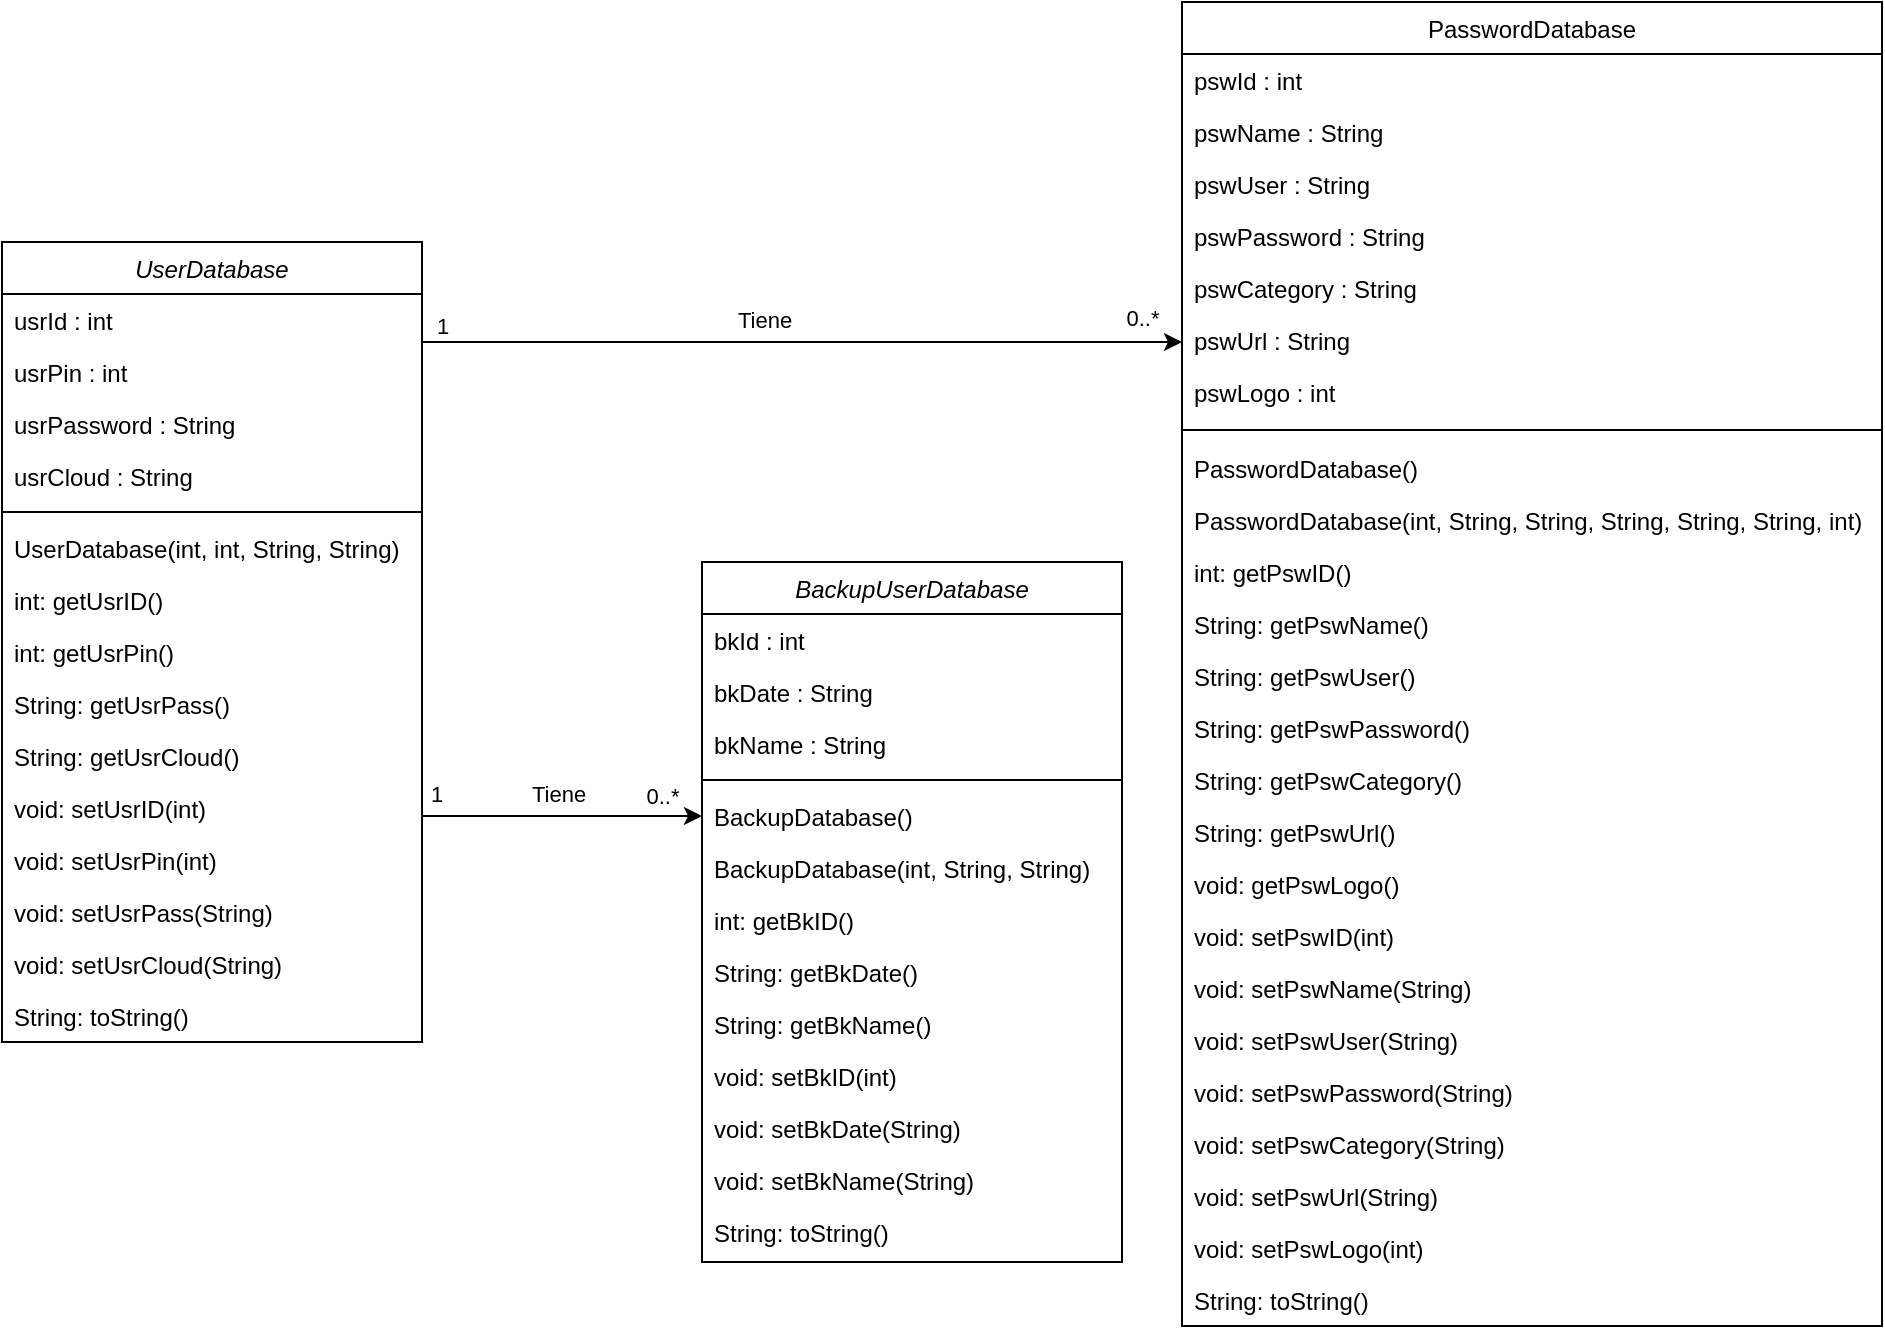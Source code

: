 <mxfile version="14.6.1" type="device"><diagram id="C5RBs43oDa-KdzZeNtuy" name="Page-1"><mxGraphModel dx="1422" dy="752" grid="1" gridSize="10" guides="1" tooltips="1" connect="1" arrows="1" fold="1" page="1" pageScale="1" pageWidth="827" pageHeight="1169" math="0" shadow="0"><root><mxCell id="WIyWlLk6GJQsqaUBKTNV-0"/><mxCell id="WIyWlLk6GJQsqaUBKTNV-1" parent="WIyWlLk6GJQsqaUBKTNV-0"/><mxCell id="zkfFHV4jXpPFQw0GAbJ--0" value="UserDatabase" style="swimlane;fontStyle=2;align=center;verticalAlign=top;childLayout=stackLayout;horizontal=1;startSize=26;horizontalStack=0;resizeParent=1;resizeLast=0;collapsible=1;marginBottom=0;rounded=0;shadow=0;strokeWidth=1;" parent="WIyWlLk6GJQsqaUBKTNV-1" vertex="1"><mxGeometry x="80" y="130" width="210" height="400" as="geometry"><mxRectangle x="230" y="140" width="160" height="26" as="alternateBounds"/></mxGeometry></mxCell><mxCell id="zkfFHV4jXpPFQw0GAbJ--1" value="usrId : int" style="text;align=left;verticalAlign=top;spacingLeft=4;spacingRight=4;overflow=hidden;rotatable=0;points=[[0,0.5],[1,0.5]];portConstraint=eastwest;" parent="zkfFHV4jXpPFQw0GAbJ--0" vertex="1"><mxGeometry y="26" width="210" height="26" as="geometry"/></mxCell><mxCell id="zkfFHV4jXpPFQw0GAbJ--2" value="usrPin : int" style="text;align=left;verticalAlign=top;spacingLeft=4;spacingRight=4;overflow=hidden;rotatable=0;points=[[0,0.5],[1,0.5]];portConstraint=eastwest;rounded=0;shadow=0;html=0;" parent="zkfFHV4jXpPFQw0GAbJ--0" vertex="1"><mxGeometry y="52" width="210" height="26" as="geometry"/></mxCell><mxCell id="zkfFHV4jXpPFQw0GAbJ--3" value="usrPassword : String" style="text;align=left;verticalAlign=top;spacingLeft=4;spacingRight=4;overflow=hidden;rotatable=0;points=[[0,0.5],[1,0.5]];portConstraint=eastwest;rounded=0;shadow=0;html=0;" parent="zkfFHV4jXpPFQw0GAbJ--0" vertex="1"><mxGeometry y="78" width="210" height="26" as="geometry"/></mxCell><mxCell id="3Ne54DzOua5Hqt9bCGEU-0" value="usrCloud : String" style="text;align=left;verticalAlign=top;spacingLeft=4;spacingRight=4;overflow=hidden;rotatable=0;points=[[0,0.5],[1,0.5]];portConstraint=eastwest;rounded=0;shadow=0;html=0;" parent="zkfFHV4jXpPFQw0GAbJ--0" vertex="1"><mxGeometry y="104" width="210" height="26" as="geometry"/></mxCell><mxCell id="zkfFHV4jXpPFQw0GAbJ--4" value="" style="line;html=1;strokeWidth=1;align=left;verticalAlign=middle;spacingTop=-1;spacingLeft=3;spacingRight=3;rotatable=0;labelPosition=right;points=[];portConstraint=eastwest;" parent="zkfFHV4jXpPFQw0GAbJ--0" vertex="1"><mxGeometry y="130" width="210" height="10" as="geometry"/></mxCell><mxCell id="zkfFHV4jXpPFQw0GAbJ--5" value="UserDatabase(int, int, String, String)" style="text;align=left;verticalAlign=top;spacingLeft=4;spacingRight=4;overflow=hidden;rotatable=0;points=[[0,0.5],[1,0.5]];portConstraint=eastwest;" parent="zkfFHV4jXpPFQw0GAbJ--0" vertex="1"><mxGeometry y="140" width="210" height="26" as="geometry"/></mxCell><mxCell id="3Ne54DzOua5Hqt9bCGEU-2" value="int: getUsrID()" style="text;align=left;verticalAlign=top;spacingLeft=4;spacingRight=4;overflow=hidden;rotatable=0;points=[[0,0.5],[1,0.5]];portConstraint=eastwest;rounded=0;shadow=0;html=0;" parent="zkfFHV4jXpPFQw0GAbJ--0" vertex="1"><mxGeometry y="166" width="210" height="26" as="geometry"/></mxCell><mxCell id="3Ne54DzOua5Hqt9bCGEU-3" value="int: getUsrPin()" style="text;align=left;verticalAlign=top;spacingLeft=4;spacingRight=4;overflow=hidden;rotatable=0;points=[[0,0.5],[1,0.5]];portConstraint=eastwest;rounded=0;shadow=0;html=0;" parent="zkfFHV4jXpPFQw0GAbJ--0" vertex="1"><mxGeometry y="192" width="210" height="26" as="geometry"/></mxCell><mxCell id="3Ne54DzOua5Hqt9bCGEU-4" value="String: getUsrPass()" style="text;align=left;verticalAlign=top;spacingLeft=4;spacingRight=4;overflow=hidden;rotatable=0;points=[[0,0.5],[1,0.5]];portConstraint=eastwest;rounded=0;shadow=0;html=0;" parent="zkfFHV4jXpPFQw0GAbJ--0" vertex="1"><mxGeometry y="218" width="210" height="26" as="geometry"/></mxCell><mxCell id="3Ne54DzOua5Hqt9bCGEU-5" value="String: getUsrCloud()" style="text;align=left;verticalAlign=top;spacingLeft=4;spacingRight=4;overflow=hidden;rotatable=0;points=[[0,0.5],[1,0.5]];portConstraint=eastwest;rounded=0;shadow=0;html=0;" parent="zkfFHV4jXpPFQw0GAbJ--0" vertex="1"><mxGeometry y="244" width="210" height="26" as="geometry"/></mxCell><mxCell id="3Ne54DzOua5Hqt9bCGEU-11" value="void: setUsrID(int)" style="text;align=left;verticalAlign=top;spacingLeft=4;spacingRight=4;overflow=hidden;rotatable=0;points=[[0,0.5],[1,0.5]];portConstraint=eastwest;rounded=0;shadow=0;html=0;" parent="zkfFHV4jXpPFQw0GAbJ--0" vertex="1"><mxGeometry y="270" width="210" height="26" as="geometry"/></mxCell><mxCell id="3Ne54DzOua5Hqt9bCGEU-12" value="void: setUsrPin(int)" style="text;align=left;verticalAlign=top;spacingLeft=4;spacingRight=4;overflow=hidden;rotatable=0;points=[[0,0.5],[1,0.5]];portConstraint=eastwest;rounded=0;shadow=0;html=0;" parent="zkfFHV4jXpPFQw0GAbJ--0" vertex="1"><mxGeometry y="296" width="210" height="26" as="geometry"/></mxCell><mxCell id="3Ne54DzOua5Hqt9bCGEU-13" value="void: setUsrPass(String)" style="text;align=left;verticalAlign=top;spacingLeft=4;spacingRight=4;overflow=hidden;rotatable=0;points=[[0,0.5],[1,0.5]];portConstraint=eastwest;rounded=0;shadow=0;html=0;" parent="zkfFHV4jXpPFQw0GAbJ--0" vertex="1"><mxGeometry y="322" width="210" height="26" as="geometry"/></mxCell><mxCell id="3Ne54DzOua5Hqt9bCGEU-14" value="void: setUsrCloud(String)" style="text;align=left;verticalAlign=top;spacingLeft=4;spacingRight=4;overflow=hidden;rotatable=0;points=[[0,0.5],[1,0.5]];portConstraint=eastwest;rounded=0;shadow=0;html=0;" parent="zkfFHV4jXpPFQw0GAbJ--0" vertex="1"><mxGeometry y="348" width="210" height="26" as="geometry"/></mxCell><mxCell id="3Ne54DzOua5Hqt9bCGEU-15" value="String: toString()" style="text;align=left;verticalAlign=top;spacingLeft=4;spacingRight=4;overflow=hidden;rotatable=0;points=[[0,0.5],[1,0.5]];portConstraint=eastwest;rounded=0;shadow=0;html=0;" parent="zkfFHV4jXpPFQw0GAbJ--0" vertex="1"><mxGeometry y="374" width="210" height="26" as="geometry"/></mxCell><mxCell id="zkfFHV4jXpPFQw0GAbJ--17" value="PasswordDatabase" style="swimlane;fontStyle=0;align=center;verticalAlign=top;childLayout=stackLayout;horizontal=1;startSize=26;horizontalStack=0;resizeParent=1;resizeLast=0;collapsible=1;marginBottom=0;rounded=0;shadow=0;strokeWidth=1;" parent="WIyWlLk6GJQsqaUBKTNV-1" vertex="1"><mxGeometry x="670" y="10" width="350" height="662" as="geometry"><mxRectangle x="550" y="140" width="160" height="26" as="alternateBounds"/></mxGeometry></mxCell><mxCell id="zkfFHV4jXpPFQw0GAbJ--18" value="pswId : int" style="text;align=left;verticalAlign=top;spacingLeft=4;spacingRight=4;overflow=hidden;rotatable=0;points=[[0,0.5],[1,0.5]];portConstraint=eastwest;" parent="zkfFHV4jXpPFQw0GAbJ--17" vertex="1"><mxGeometry y="26" width="350" height="26" as="geometry"/></mxCell><mxCell id="zkfFHV4jXpPFQw0GAbJ--19" value="pswName : String" style="text;align=left;verticalAlign=top;spacingLeft=4;spacingRight=4;overflow=hidden;rotatable=0;points=[[0,0.5],[1,0.5]];portConstraint=eastwest;rounded=0;shadow=0;html=0;" parent="zkfFHV4jXpPFQw0GAbJ--17" vertex="1"><mxGeometry y="52" width="350" height="26" as="geometry"/></mxCell><mxCell id="zkfFHV4jXpPFQw0GAbJ--20" value="pswUser : String" style="text;align=left;verticalAlign=top;spacingLeft=4;spacingRight=4;overflow=hidden;rotatable=0;points=[[0,0.5],[1,0.5]];portConstraint=eastwest;rounded=0;shadow=0;html=0;" parent="zkfFHV4jXpPFQw0GAbJ--17" vertex="1"><mxGeometry y="78" width="350" height="26" as="geometry"/></mxCell><mxCell id="zkfFHV4jXpPFQw0GAbJ--21" value="pswPassword : String" style="text;align=left;verticalAlign=top;spacingLeft=4;spacingRight=4;overflow=hidden;rotatable=0;points=[[0,0.5],[1,0.5]];portConstraint=eastwest;rounded=0;shadow=0;html=0;" parent="zkfFHV4jXpPFQw0GAbJ--17" vertex="1"><mxGeometry y="104" width="350" height="26" as="geometry"/></mxCell><mxCell id="zkfFHV4jXpPFQw0GAbJ--22" value="pswCategory : String" style="text;align=left;verticalAlign=top;spacingLeft=4;spacingRight=4;overflow=hidden;rotatable=0;points=[[0,0.5],[1,0.5]];portConstraint=eastwest;rounded=0;shadow=0;html=0;" parent="zkfFHV4jXpPFQw0GAbJ--17" vertex="1"><mxGeometry y="130" width="350" height="26" as="geometry"/></mxCell><mxCell id="3Ne54DzOua5Hqt9bCGEU-16" value="pswUrl : String" style="text;align=left;verticalAlign=top;spacingLeft=4;spacingRight=4;overflow=hidden;rotatable=0;points=[[0,0.5],[1,0.5]];portConstraint=eastwest;rounded=0;shadow=0;html=0;" parent="zkfFHV4jXpPFQw0GAbJ--17" vertex="1"><mxGeometry y="156" width="350" height="26" as="geometry"/></mxCell><mxCell id="3Ne54DzOua5Hqt9bCGEU-17" value="pswLogo : int" style="text;align=left;verticalAlign=top;spacingLeft=4;spacingRight=4;overflow=hidden;rotatable=0;points=[[0,0.5],[1,0.5]];portConstraint=eastwest;rounded=0;shadow=0;html=0;" parent="zkfFHV4jXpPFQw0GAbJ--17" vertex="1"><mxGeometry y="182" width="350" height="26" as="geometry"/></mxCell><mxCell id="zkfFHV4jXpPFQw0GAbJ--23" value="" style="line;html=1;strokeWidth=1;align=left;verticalAlign=middle;spacingTop=-1;spacingLeft=3;spacingRight=3;rotatable=0;labelPosition=right;points=[];portConstraint=eastwest;" parent="zkfFHV4jXpPFQw0GAbJ--17" vertex="1"><mxGeometry y="208" width="350" height="12" as="geometry"/></mxCell><mxCell id="zkfFHV4jXpPFQw0GAbJ--24" value="PasswordDatabase()" style="text;align=left;verticalAlign=top;spacingLeft=4;spacingRight=4;overflow=hidden;rotatable=0;points=[[0,0.5],[1,0.5]];portConstraint=eastwest;" parent="zkfFHV4jXpPFQw0GAbJ--17" vertex="1"><mxGeometry y="220" width="350" height="26" as="geometry"/></mxCell><mxCell id="zkfFHV4jXpPFQw0GAbJ--25" value="PasswordDatabase(int, String, String, String, String, String, int)" style="text;align=left;verticalAlign=top;spacingLeft=4;spacingRight=4;overflow=hidden;rotatable=0;points=[[0,0.5],[1,0.5]];portConstraint=eastwest;" parent="zkfFHV4jXpPFQw0GAbJ--17" vertex="1"><mxGeometry y="246" width="350" height="26" as="geometry"/></mxCell><mxCell id="3Ne54DzOua5Hqt9bCGEU-18" value="int: getPswID()" style="text;align=left;verticalAlign=top;spacingLeft=4;spacingRight=4;overflow=hidden;rotatable=0;points=[[0,0.5],[1,0.5]];portConstraint=eastwest;" parent="zkfFHV4jXpPFQw0GAbJ--17" vertex="1"><mxGeometry y="272" width="350" height="26" as="geometry"/></mxCell><mxCell id="3Ne54DzOua5Hqt9bCGEU-19" value="String: getPswName()" style="text;align=left;verticalAlign=top;spacingLeft=4;spacingRight=4;overflow=hidden;rotatable=0;points=[[0,0.5],[1,0.5]];portConstraint=eastwest;" parent="zkfFHV4jXpPFQw0GAbJ--17" vertex="1"><mxGeometry y="298" width="350" height="26" as="geometry"/></mxCell><mxCell id="3Ne54DzOua5Hqt9bCGEU-20" value="String: getPswUser()" style="text;align=left;verticalAlign=top;spacingLeft=4;spacingRight=4;overflow=hidden;rotatable=0;points=[[0,0.5],[1,0.5]];portConstraint=eastwest;" parent="zkfFHV4jXpPFQw0GAbJ--17" vertex="1"><mxGeometry y="324" width="350" height="26" as="geometry"/></mxCell><mxCell id="3Ne54DzOua5Hqt9bCGEU-21" value="String: getPswPassword()" style="text;align=left;verticalAlign=top;spacingLeft=4;spacingRight=4;overflow=hidden;rotatable=0;points=[[0,0.5],[1,0.5]];portConstraint=eastwest;" parent="zkfFHV4jXpPFQw0GAbJ--17" vertex="1"><mxGeometry y="350" width="350" height="26" as="geometry"/></mxCell><mxCell id="3Ne54DzOua5Hqt9bCGEU-22" value="String: getPswCategory()" style="text;align=left;verticalAlign=top;spacingLeft=4;spacingRight=4;overflow=hidden;rotatable=0;points=[[0,0.5],[1,0.5]];portConstraint=eastwest;" parent="zkfFHV4jXpPFQw0GAbJ--17" vertex="1"><mxGeometry y="376" width="350" height="26" as="geometry"/></mxCell><mxCell id="3Ne54DzOua5Hqt9bCGEU-24" value="String: getPswUrl()" style="text;align=left;verticalAlign=top;spacingLeft=4;spacingRight=4;overflow=hidden;rotatable=0;points=[[0,0.5],[1,0.5]];portConstraint=eastwest;" parent="zkfFHV4jXpPFQw0GAbJ--17" vertex="1"><mxGeometry y="402" width="350" height="26" as="geometry"/></mxCell><mxCell id="3Ne54DzOua5Hqt9bCGEU-23" value="void: getPswLogo()" style="text;align=left;verticalAlign=top;spacingLeft=4;spacingRight=4;overflow=hidden;rotatable=0;points=[[0,0.5],[1,0.5]];portConstraint=eastwest;" parent="zkfFHV4jXpPFQw0GAbJ--17" vertex="1"><mxGeometry y="428" width="350" height="26" as="geometry"/></mxCell><mxCell id="3Ne54DzOua5Hqt9bCGEU-25" value="void: setPswID(int)" style="text;align=left;verticalAlign=top;spacingLeft=4;spacingRight=4;overflow=hidden;rotatable=0;points=[[0,0.5],[1,0.5]];portConstraint=eastwest;" parent="zkfFHV4jXpPFQw0GAbJ--17" vertex="1"><mxGeometry y="454" width="350" height="26" as="geometry"/></mxCell><mxCell id="3Ne54DzOua5Hqt9bCGEU-26" value="void: setPswName(String)" style="text;align=left;verticalAlign=top;spacingLeft=4;spacingRight=4;overflow=hidden;rotatable=0;points=[[0,0.5],[1,0.5]];portConstraint=eastwest;" parent="zkfFHV4jXpPFQw0GAbJ--17" vertex="1"><mxGeometry y="480" width="350" height="26" as="geometry"/></mxCell><mxCell id="3Ne54DzOua5Hqt9bCGEU-27" value="void: setPswUser(String)" style="text;align=left;verticalAlign=top;spacingLeft=4;spacingRight=4;overflow=hidden;rotatable=0;points=[[0,0.5],[1,0.5]];portConstraint=eastwest;" parent="zkfFHV4jXpPFQw0GAbJ--17" vertex="1"><mxGeometry y="506" width="350" height="26" as="geometry"/></mxCell><mxCell id="3Ne54DzOua5Hqt9bCGEU-28" value="void: setPswPassword(String)" style="text;align=left;verticalAlign=top;spacingLeft=4;spacingRight=4;overflow=hidden;rotatable=0;points=[[0,0.5],[1,0.5]];portConstraint=eastwest;" parent="zkfFHV4jXpPFQw0GAbJ--17" vertex="1"><mxGeometry y="532" width="350" height="26" as="geometry"/></mxCell><mxCell id="3Ne54DzOua5Hqt9bCGEU-29" value="void: setPswCategory(String)" style="text;align=left;verticalAlign=top;spacingLeft=4;spacingRight=4;overflow=hidden;rotatable=0;points=[[0,0.5],[1,0.5]];portConstraint=eastwest;" parent="zkfFHV4jXpPFQw0GAbJ--17" vertex="1"><mxGeometry y="558" width="350" height="26" as="geometry"/></mxCell><mxCell id="3Ne54DzOua5Hqt9bCGEU-30" value="void: setPswUrl(String)" style="text;align=left;verticalAlign=top;spacingLeft=4;spacingRight=4;overflow=hidden;rotatable=0;points=[[0,0.5],[1,0.5]];portConstraint=eastwest;" parent="zkfFHV4jXpPFQw0GAbJ--17" vertex="1"><mxGeometry y="584" width="350" height="26" as="geometry"/></mxCell><mxCell id="3Ne54DzOua5Hqt9bCGEU-31" value="void: setPswLogo(int)" style="text;align=left;verticalAlign=top;spacingLeft=4;spacingRight=4;overflow=hidden;rotatable=0;points=[[0,0.5],[1,0.5]];portConstraint=eastwest;" parent="zkfFHV4jXpPFQw0GAbJ--17" vertex="1"><mxGeometry y="610" width="350" height="26" as="geometry"/></mxCell><mxCell id="3Ne54DzOua5Hqt9bCGEU-32" value="String: toString()" style="text;align=left;verticalAlign=top;spacingLeft=4;spacingRight=4;overflow=hidden;rotatable=0;points=[[0,0.5],[1,0.5]];portConstraint=eastwest;" parent="zkfFHV4jXpPFQw0GAbJ--17" vertex="1"><mxGeometry y="636" width="350" height="26" as="geometry"/></mxCell><mxCell id="3Ne54DzOua5Hqt9bCGEU-33" value="BackupUserDatabase" style="swimlane;fontStyle=2;align=center;verticalAlign=top;childLayout=stackLayout;horizontal=1;startSize=26;horizontalStack=0;resizeParent=1;resizeLast=0;collapsible=1;marginBottom=0;rounded=0;shadow=0;strokeWidth=1;" parent="WIyWlLk6GJQsqaUBKTNV-1" vertex="1"><mxGeometry x="430" y="290" width="210" height="350" as="geometry"><mxRectangle x="230" y="140" width="160" height="26" as="alternateBounds"/></mxGeometry></mxCell><mxCell id="3Ne54DzOua5Hqt9bCGEU-34" value="bkId : int" style="text;align=left;verticalAlign=top;spacingLeft=4;spacingRight=4;overflow=hidden;rotatable=0;points=[[0,0.5],[1,0.5]];portConstraint=eastwest;" parent="3Ne54DzOua5Hqt9bCGEU-33" vertex="1"><mxGeometry y="26" width="210" height="26" as="geometry"/></mxCell><mxCell id="3Ne54DzOua5Hqt9bCGEU-35" value="bkDate : String" style="text;align=left;verticalAlign=top;spacingLeft=4;spacingRight=4;overflow=hidden;rotatable=0;points=[[0,0.5],[1,0.5]];portConstraint=eastwest;rounded=0;shadow=0;html=0;" parent="3Ne54DzOua5Hqt9bCGEU-33" vertex="1"><mxGeometry y="52" width="210" height="26" as="geometry"/></mxCell><mxCell id="3Ne54DzOua5Hqt9bCGEU-36" value="bkName : String" style="text;align=left;verticalAlign=top;spacingLeft=4;spacingRight=4;overflow=hidden;rotatable=0;points=[[0,0.5],[1,0.5]];portConstraint=eastwest;rounded=0;shadow=0;html=0;" parent="3Ne54DzOua5Hqt9bCGEU-33" vertex="1"><mxGeometry y="78" width="210" height="26" as="geometry"/></mxCell><mxCell id="3Ne54DzOua5Hqt9bCGEU-38" value="" style="line;html=1;strokeWidth=1;align=left;verticalAlign=middle;spacingTop=-1;spacingLeft=3;spacingRight=3;rotatable=0;labelPosition=right;points=[];portConstraint=eastwest;" parent="3Ne54DzOua5Hqt9bCGEU-33" vertex="1"><mxGeometry y="104" width="210" height="10" as="geometry"/></mxCell><mxCell id="3Ne54DzOua5Hqt9bCGEU-39" value="BackupDatabase()" style="text;align=left;verticalAlign=top;spacingLeft=4;spacingRight=4;overflow=hidden;rotatable=0;points=[[0,0.5],[1,0.5]];portConstraint=eastwest;" parent="3Ne54DzOua5Hqt9bCGEU-33" vertex="1"><mxGeometry y="114" width="210" height="26" as="geometry"/></mxCell><mxCell id="3Ne54DzOua5Hqt9bCGEU-49" value="BackupDatabase(int, String, String)" style="text;align=left;verticalAlign=top;spacingLeft=4;spacingRight=4;overflow=hidden;rotatable=0;points=[[0,0.5],[1,0.5]];portConstraint=eastwest;" parent="3Ne54DzOua5Hqt9bCGEU-33" vertex="1"><mxGeometry y="140" width="210" height="26" as="geometry"/></mxCell><mxCell id="3Ne54DzOua5Hqt9bCGEU-40" value="int: getBkID()" style="text;align=left;verticalAlign=top;spacingLeft=4;spacingRight=4;overflow=hidden;rotatable=0;points=[[0,0.5],[1,0.5]];portConstraint=eastwest;rounded=0;shadow=0;html=0;" parent="3Ne54DzOua5Hqt9bCGEU-33" vertex="1"><mxGeometry y="166" width="210" height="26" as="geometry"/></mxCell><mxCell id="3Ne54DzOua5Hqt9bCGEU-42" value="String: getBkDate()" style="text;align=left;verticalAlign=top;spacingLeft=4;spacingRight=4;overflow=hidden;rotatable=0;points=[[0,0.5],[1,0.5]];portConstraint=eastwest;rounded=0;shadow=0;html=0;" parent="3Ne54DzOua5Hqt9bCGEU-33" vertex="1"><mxGeometry y="192" width="210" height="26" as="geometry"/></mxCell><mxCell id="3Ne54DzOua5Hqt9bCGEU-43" value="String: getBkName()" style="text;align=left;verticalAlign=top;spacingLeft=4;spacingRight=4;overflow=hidden;rotatable=0;points=[[0,0.5],[1,0.5]];portConstraint=eastwest;rounded=0;shadow=0;html=0;" parent="3Ne54DzOua5Hqt9bCGEU-33" vertex="1"><mxGeometry y="218" width="210" height="26" as="geometry"/></mxCell><mxCell id="3Ne54DzOua5Hqt9bCGEU-44" value="void: setBkID(int)" style="text;align=left;verticalAlign=top;spacingLeft=4;spacingRight=4;overflow=hidden;rotatable=0;points=[[0,0.5],[1,0.5]];portConstraint=eastwest;rounded=0;shadow=0;html=0;" parent="3Ne54DzOua5Hqt9bCGEU-33" vertex="1"><mxGeometry y="244" width="210" height="26" as="geometry"/></mxCell><mxCell id="3Ne54DzOua5Hqt9bCGEU-46" value="void: setBkDate(String)" style="text;align=left;verticalAlign=top;spacingLeft=4;spacingRight=4;overflow=hidden;rotatable=0;points=[[0,0.5],[1,0.5]];portConstraint=eastwest;rounded=0;shadow=0;html=0;" parent="3Ne54DzOua5Hqt9bCGEU-33" vertex="1"><mxGeometry y="270" width="210" height="26" as="geometry"/></mxCell><mxCell id="3Ne54DzOua5Hqt9bCGEU-47" value="void: setBkName(String)" style="text;align=left;verticalAlign=top;spacingLeft=4;spacingRight=4;overflow=hidden;rotatable=0;points=[[0,0.5],[1,0.5]];portConstraint=eastwest;rounded=0;shadow=0;html=0;" parent="3Ne54DzOua5Hqt9bCGEU-33" vertex="1"><mxGeometry y="296" width="210" height="26" as="geometry"/></mxCell><mxCell id="3Ne54DzOua5Hqt9bCGEU-48" value="String: toString()" style="text;align=left;verticalAlign=top;spacingLeft=4;spacingRight=4;overflow=hidden;rotatable=0;points=[[0,0.5],[1,0.5]];portConstraint=eastwest;rounded=0;shadow=0;html=0;" parent="3Ne54DzOua5Hqt9bCGEU-33" vertex="1"><mxGeometry y="322" width="210" height="26" as="geometry"/></mxCell><mxCell id="RgXsSsMTpJpTKLuJ1d84-2" style="edgeStyle=orthogonalEdgeStyle;rounded=0;orthogonalLoop=1;jettySize=auto;html=1;exitX=1;exitY=0.5;exitDx=0;exitDy=0;entryX=0;entryY=0.5;entryDx=0;entryDy=0;" edge="1" parent="WIyWlLk6GJQsqaUBKTNV-1" source="3Ne54DzOua5Hqt9bCGEU-11" target="3Ne54DzOua5Hqt9bCGEU-39"><mxGeometry relative="1" as="geometry"><Array as="points"><mxPoint x="290" y="417"/></Array></mxGeometry></mxCell><mxCell id="RgXsSsMTpJpTKLuJ1d84-3" value="Tiene" style="edgeLabel;html=1;align=center;verticalAlign=middle;resizable=0;points=[];" vertex="1" connectable="0" parent="RgXsSsMTpJpTKLuJ1d84-2"><mxGeometry x="-0.025" y="-2" relative="1" as="geometry"><mxPoint x="2" y="-13" as="offset"/></mxGeometry></mxCell><mxCell id="RgXsSsMTpJpTKLuJ1d84-4" value="1" style="edgeLabel;html=1;align=center;verticalAlign=middle;resizable=0;points=[];" vertex="1" connectable="0" parent="RgXsSsMTpJpTKLuJ1d84-2"><mxGeometry x="-0.689" y="3" relative="1" as="geometry"><mxPoint x="-12" y="-8" as="offset"/></mxGeometry></mxCell><mxCell id="RgXsSsMTpJpTKLuJ1d84-5" value="0..*" style="edgeLabel;html=1;align=center;verticalAlign=middle;resizable=0;points=[];" vertex="1" connectable="0" parent="RgXsSsMTpJpTKLuJ1d84-2"><mxGeometry x="0.727" y="-3" relative="1" as="geometry"><mxPoint x="-1" y="-13" as="offset"/></mxGeometry></mxCell><mxCell id="RgXsSsMTpJpTKLuJ1d84-1" style="edgeStyle=orthogonalEdgeStyle;rounded=0;orthogonalLoop=1;jettySize=auto;html=1;" edge="1" parent="WIyWlLk6GJQsqaUBKTNV-1"><mxGeometry relative="1" as="geometry"><mxPoint x="290" y="180" as="sourcePoint"/><mxPoint x="670" y="180" as="targetPoint"/><Array as="points"><mxPoint x="290" y="180"/><mxPoint x="670" y="180"/></Array></mxGeometry></mxCell><mxCell id="RgXsSsMTpJpTKLuJ1d84-8" value="0..*" style="edgeLabel;html=1;align=center;verticalAlign=middle;resizable=0;points=[];" vertex="1" connectable="0" parent="RgXsSsMTpJpTKLuJ1d84-1"><mxGeometry x="0.431" relative="1" as="geometry"><mxPoint x="88" y="-12" as="offset"/></mxGeometry></mxCell><mxCell id="RgXsSsMTpJpTKLuJ1d84-6" value="Tiene" style="edgeLabel;html=1;align=center;verticalAlign=middle;resizable=0;points=[];" vertex="1" connectable="0" parent="RgXsSsMTpJpTKLuJ1d84-1"><mxGeometry x="0.234" y="1" relative="1" as="geometry"><mxPoint x="-64" y="-10" as="offset"/></mxGeometry></mxCell><mxCell id="RgXsSsMTpJpTKLuJ1d84-7" value="1" style="edgeLabel;html=1;align=center;verticalAlign=middle;resizable=0;points=[];" vertex="1" connectable="0" parent="RgXsSsMTpJpTKLuJ1d84-1"><mxGeometry x="-0.592" y="2" relative="1" as="geometry"><mxPoint x="-68" y="-6" as="offset"/></mxGeometry></mxCell></root></mxGraphModel></diagram></mxfile>